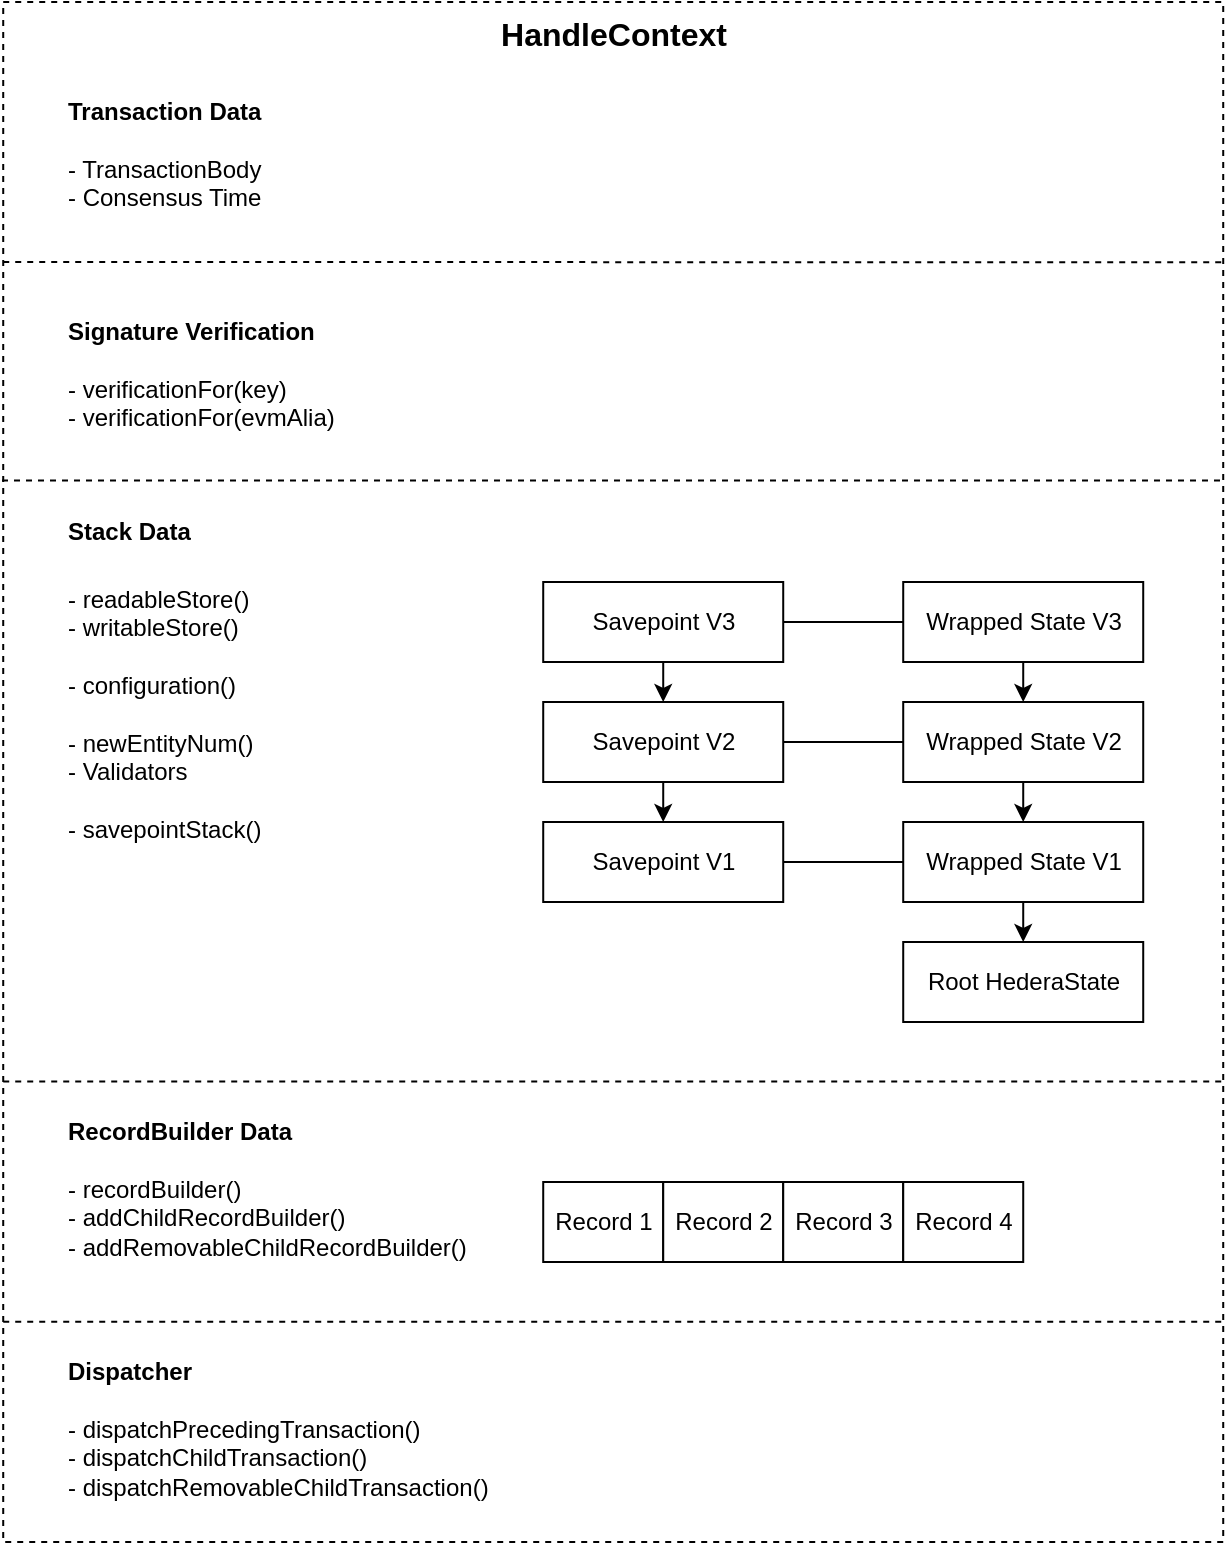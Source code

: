 <mxfile version="21.3.3" type="device" pages="3">
  <diagram name="Page-1" id="YkfpsGQL7ucW1FCeyX4i">
    <mxGraphModel dx="2074" dy="1188" grid="1" gridSize="10" guides="1" tooltips="1" connect="1" arrows="1" fold="1" page="1" pageScale="1" pageWidth="850" pageHeight="1100" math="0" shadow="0">
      <root>
        <mxCell id="0" />
        <mxCell id="1" parent="0" />
        <mxCell id="JWyRAcdewLAgm94EdzgS-14" value="HandleContext" style="rounded=0;whiteSpace=wrap;html=1;fillColor=default;verticalAlign=top;fontStyle=1;fontSize=16;dashed=1;" parent="1" vertex="1">
          <mxGeometry x="120.61" y="40" width="610" height="770" as="geometry" />
        </mxCell>
        <mxCell id="JWyRAcdewLAgm94EdzgS-13" style="edgeStyle=orthogonalEdgeStyle;rounded=0;orthogonalLoop=1;jettySize=auto;html=1;exitX=1;exitY=0.5;exitDx=0;exitDy=0;entryX=0;entryY=0.5;entryDx=0;entryDy=0;endArrow=none;endFill=0;" parent="1" source="JWyRAcdewLAgm94EdzgS-1" target="JWyRAcdewLAgm94EdzgS-6" edge="1">
          <mxGeometry relative="1" as="geometry" />
        </mxCell>
        <mxCell id="JWyRAcdewLAgm94EdzgS-1" value="Savepoint V1" style="rounded=0;whiteSpace=wrap;html=1;" parent="1" vertex="1">
          <mxGeometry x="390.61" y="450" width="120" height="40" as="geometry" />
        </mxCell>
        <mxCell id="JWyRAcdewLAgm94EdzgS-3" style="edgeStyle=orthogonalEdgeStyle;rounded=0;orthogonalLoop=1;jettySize=auto;html=1;exitX=0.5;exitY=1;exitDx=0;exitDy=0;entryX=0.5;entryY=0;entryDx=0;entryDy=0;" parent="1" source="JWyRAcdewLAgm94EdzgS-2" target="JWyRAcdewLAgm94EdzgS-1" edge="1">
          <mxGeometry relative="1" as="geometry" />
        </mxCell>
        <mxCell id="JWyRAcdewLAgm94EdzgS-12" style="edgeStyle=orthogonalEdgeStyle;rounded=0;orthogonalLoop=1;jettySize=auto;html=1;exitX=1;exitY=0.5;exitDx=0;exitDy=0;entryX=0;entryY=0.5;entryDx=0;entryDy=0;endArrow=none;endFill=0;" parent="1" source="JWyRAcdewLAgm94EdzgS-2" target="JWyRAcdewLAgm94EdzgS-8" edge="1">
          <mxGeometry relative="1" as="geometry" />
        </mxCell>
        <mxCell id="JWyRAcdewLAgm94EdzgS-2" value="Savepoint V2" style="rounded=0;whiteSpace=wrap;html=1;" parent="1" vertex="1">
          <mxGeometry x="390.61" y="390" width="120" height="40" as="geometry" />
        </mxCell>
        <mxCell id="JWyRAcdewLAgm94EdzgS-5" style="edgeStyle=orthogonalEdgeStyle;rounded=0;orthogonalLoop=1;jettySize=auto;html=1;exitX=0.5;exitY=1;exitDx=0;exitDy=0;entryX=0.5;entryY=0;entryDx=0;entryDy=0;" parent="1" source="JWyRAcdewLAgm94EdzgS-4" target="JWyRAcdewLAgm94EdzgS-2" edge="1">
          <mxGeometry relative="1" as="geometry" />
        </mxCell>
        <mxCell id="JWyRAcdewLAgm94EdzgS-11" style="edgeStyle=orthogonalEdgeStyle;rounded=0;orthogonalLoop=1;jettySize=auto;html=1;exitX=1;exitY=0.5;exitDx=0;exitDy=0;entryX=0;entryY=0.5;entryDx=0;entryDy=0;endArrow=none;endFill=0;" parent="1" source="JWyRAcdewLAgm94EdzgS-4" target="JWyRAcdewLAgm94EdzgS-10" edge="1">
          <mxGeometry relative="1" as="geometry" />
        </mxCell>
        <mxCell id="JWyRAcdewLAgm94EdzgS-4" value="Savepoint V3" style="rounded=0;whiteSpace=wrap;html=1;" parent="1" vertex="1">
          <mxGeometry x="390.61" y="330" width="120" height="40" as="geometry" />
        </mxCell>
        <mxCell id="JWyRAcdewLAgm94EdzgS-29" style="edgeStyle=orthogonalEdgeStyle;rounded=0;orthogonalLoop=1;jettySize=auto;html=1;exitX=0.5;exitY=1;exitDx=0;exitDy=0;entryX=0.5;entryY=0;entryDx=0;entryDy=0;" parent="1" source="JWyRAcdewLAgm94EdzgS-6" target="JWyRAcdewLAgm94EdzgS-15" edge="1">
          <mxGeometry relative="1" as="geometry" />
        </mxCell>
        <mxCell id="JWyRAcdewLAgm94EdzgS-6" value="Wrapped State V1" style="rounded=0;whiteSpace=wrap;html=1;" parent="1" vertex="1">
          <mxGeometry x="570.61" y="450" width="120" height="40" as="geometry" />
        </mxCell>
        <mxCell id="JWyRAcdewLAgm94EdzgS-7" style="edgeStyle=orthogonalEdgeStyle;rounded=0;orthogonalLoop=1;jettySize=auto;html=1;exitX=0.5;exitY=1;exitDx=0;exitDy=0;entryX=0.5;entryY=0;entryDx=0;entryDy=0;" parent="1" source="JWyRAcdewLAgm94EdzgS-8" target="JWyRAcdewLAgm94EdzgS-6" edge="1">
          <mxGeometry relative="1" as="geometry" />
        </mxCell>
        <mxCell id="JWyRAcdewLAgm94EdzgS-8" value="Wrapped State V2" style="rounded=0;whiteSpace=wrap;html=1;" parent="1" vertex="1">
          <mxGeometry x="570.61" y="390" width="120" height="40" as="geometry" />
        </mxCell>
        <mxCell id="JWyRAcdewLAgm94EdzgS-9" style="edgeStyle=orthogonalEdgeStyle;rounded=0;orthogonalLoop=1;jettySize=auto;html=1;exitX=0.5;exitY=1;exitDx=0;exitDy=0;entryX=0.5;entryY=0;entryDx=0;entryDy=0;" parent="1" source="JWyRAcdewLAgm94EdzgS-10" target="JWyRAcdewLAgm94EdzgS-8" edge="1">
          <mxGeometry relative="1" as="geometry" />
        </mxCell>
        <mxCell id="JWyRAcdewLAgm94EdzgS-10" value="Wrapped State V3" style="rounded=0;whiteSpace=wrap;html=1;" parent="1" vertex="1">
          <mxGeometry x="570.61" y="330" width="120" height="40" as="geometry" />
        </mxCell>
        <mxCell id="JWyRAcdewLAgm94EdzgS-15" value="Root HederaState" style="rounded=0;whiteSpace=wrap;html=1;" parent="1" vertex="1">
          <mxGeometry x="570.61" y="510" width="120" height="40" as="geometry" />
        </mxCell>
        <mxCell id="JWyRAcdewLAgm94EdzgS-16" value="Transaction Data" style="text;html=1;strokeColor=none;fillColor=none;align=left;verticalAlign=middle;whiteSpace=wrap;rounded=0;fontStyle=1" parent="1" vertex="1">
          <mxGeometry x="150.61" y="80" width="120" height="30" as="geometry" />
        </mxCell>
        <mxCell id="JWyRAcdewLAgm94EdzgS-17" value="Stack Data" style="text;html=1;strokeColor=none;fillColor=none;align=left;verticalAlign=middle;whiteSpace=wrap;rounded=0;fontStyle=1" parent="1" vertex="1">
          <mxGeometry x="150.61" y="290" width="120" height="30" as="geometry" />
        </mxCell>
        <mxCell id="JWyRAcdewLAgm94EdzgS-18" value="RecordBuilder Data" style="text;html=1;strokeColor=none;fillColor=none;align=left;verticalAlign=middle;whiteSpace=wrap;rounded=0;fontStyle=1" parent="1" vertex="1">
          <mxGeometry x="150.61" y="590" width="120" height="30" as="geometry" />
        </mxCell>
        <mxCell id="JWyRAcdewLAgm94EdzgS-19" value="- TransactionBody&lt;br&gt;&lt;div style=&quot;&quot;&gt;&lt;span style=&quot;background-color: initial;&quot;&gt;- Consensus Time&lt;/span&gt;&lt;/div&gt;" style="text;html=1;strokeColor=none;fillColor=none;align=left;verticalAlign=top;whiteSpace=wrap;rounded=0;fontStyle=0" parent="1" vertex="1">
          <mxGeometry x="150.61" y="110" width="120" height="100" as="geometry" />
        </mxCell>
        <mxCell id="JWyRAcdewLAgm94EdzgS-20" value="- readableStore()&lt;br&gt;- writableStore()&lt;br&gt;&lt;br&gt;- configuration()&lt;br&gt;&lt;br&gt;- newEntityNum()&lt;br&gt;- Validators&lt;br&gt;&lt;br&gt;- savepointStack()" style="text;html=1;strokeColor=none;fillColor=none;align=left;verticalAlign=top;whiteSpace=wrap;rounded=0;fontStyle=0" parent="1" vertex="1">
          <mxGeometry x="150.61" y="325" width="120" height="155" as="geometry" />
        </mxCell>
        <mxCell id="JWyRAcdewLAgm94EdzgS-21" value="Signature Verification" style="text;html=1;strokeColor=none;fillColor=none;align=left;verticalAlign=middle;whiteSpace=wrap;rounded=0;fontStyle=1" parent="1" vertex="1">
          <mxGeometry x="150.61" y="190" width="140" height="30" as="geometry" />
        </mxCell>
        <mxCell id="JWyRAcdewLAgm94EdzgS-22" value="- verificationFor(key)&lt;br&gt;- verificationFor(evmAlia)" style="text;html=1;strokeColor=none;fillColor=none;align=left;verticalAlign=top;whiteSpace=wrap;rounded=0;fontStyle=0" parent="1" vertex="1">
          <mxGeometry x="150.61" y="220" width="150" height="100" as="geometry" />
        </mxCell>
        <mxCell id="JWyRAcdewLAgm94EdzgS-23" value="- recordBuilder()&lt;br&gt;- addChildRecordBuilder()&lt;br&gt;- addRemovableChildRecordBuilder()" style="text;html=1;strokeColor=none;fillColor=none;align=left;verticalAlign=top;whiteSpace=wrap;rounded=0;fontStyle=0" parent="1" vertex="1">
          <mxGeometry x="150.61" y="620" width="220" height="60" as="geometry" />
        </mxCell>
        <mxCell id="JWyRAcdewLAgm94EdzgS-24" value="Record 1" style="rounded=0;whiteSpace=wrap;html=1;" parent="1" vertex="1">
          <mxGeometry x="390.61" y="630" width="60" height="40" as="geometry" />
        </mxCell>
        <mxCell id="JWyRAcdewLAgm94EdzgS-25" value="Record 2" style="rounded=0;whiteSpace=wrap;html=1;" parent="1" vertex="1">
          <mxGeometry x="450.61" y="630" width="60" height="40" as="geometry" />
        </mxCell>
        <mxCell id="JWyRAcdewLAgm94EdzgS-26" value="Record 3" style="rounded=0;whiteSpace=wrap;html=1;" parent="1" vertex="1">
          <mxGeometry x="510.61" y="630" width="60" height="40" as="geometry" />
        </mxCell>
        <mxCell id="JWyRAcdewLAgm94EdzgS-27" value="Record 4" style="rounded=0;whiteSpace=wrap;html=1;" parent="1" vertex="1">
          <mxGeometry x="570.61" y="630" width="60" height="40" as="geometry" />
        </mxCell>
        <mxCell id="JWyRAcdewLAgm94EdzgS-30" value="" style="endArrow=none;dashed=1;html=1;rounded=0;exitX=-0.001;exitY=0.299;exitDx=0;exitDy=0;exitPerimeter=0;entryX=0.999;entryY=0.299;entryDx=0;entryDy=0;entryPerimeter=0;" parent="1" edge="1">
          <mxGeometry width="50" height="50" relative="1" as="geometry">
            <mxPoint x="120.0" y="279.23" as="sourcePoint" />
            <mxPoint x="730.0" y="279.23" as="targetPoint" />
          </mxGeometry>
        </mxCell>
        <mxCell id="JWyRAcdewLAgm94EdzgS-31" value="" style="endArrow=none;dashed=1;html=1;rounded=0;entryX=1;entryY=0.169;entryDx=0;entryDy=0;entryPerimeter=0;" parent="1" target="JWyRAcdewLAgm94EdzgS-14" edge="1">
          <mxGeometry width="50" height="50" relative="1" as="geometry">
            <mxPoint x="120.61" y="170" as="sourcePoint" />
            <mxPoint x="710.61" y="170" as="targetPoint" />
          </mxGeometry>
        </mxCell>
        <mxCell id="JWyRAcdewLAgm94EdzgS-32" value="" style="endArrow=none;dashed=1;html=1;rounded=0;exitX=0;exitY=0.688;exitDx=0;exitDy=0;exitPerimeter=0;entryX=0.999;entryY=0.688;entryDx=0;entryDy=0;entryPerimeter=0;" parent="1" edge="1">
          <mxGeometry width="50" height="50" relative="1" as="geometry">
            <mxPoint x="120.61" y="579.76" as="sourcePoint" />
            <mxPoint x="730.0" y="579.76" as="targetPoint" />
          </mxGeometry>
        </mxCell>
        <mxCell id="JWyRAcdewLAgm94EdzgS-33" value="Dispatcher" style="text;html=1;strokeColor=none;fillColor=none;align=left;verticalAlign=middle;whiteSpace=wrap;rounded=0;fontStyle=1" parent="1" vertex="1">
          <mxGeometry x="150.61" y="710" width="120" height="30" as="geometry" />
        </mxCell>
        <mxCell id="JWyRAcdewLAgm94EdzgS-34" value="- dispatchPrecedingTransaction()&lt;br&gt;- dispatchChildTransaction()&lt;br&gt;- dispatchRemovableChildTransaction()" style="text;html=1;strokeColor=none;fillColor=none;align=left;verticalAlign=top;whiteSpace=wrap;rounded=0;fontStyle=0" parent="1" vertex="1">
          <mxGeometry x="150.61" y="740" width="220" height="60" as="geometry" />
        </mxCell>
        <mxCell id="JWyRAcdewLAgm94EdzgS-35" value="" style="endArrow=none;dashed=1;html=1;rounded=0;exitX=0;exitY=0.844;exitDx=0;exitDy=0;exitPerimeter=0;entryX=1;entryY=0.844;entryDx=0;entryDy=0;entryPerimeter=0;" parent="1" edge="1">
          <mxGeometry width="50" height="50" relative="1" as="geometry">
            <mxPoint x="120.61" y="699.88" as="sourcePoint" />
            <mxPoint x="730.61" y="699.88" as="targetPoint" />
          </mxGeometry>
        </mxCell>
      </root>
    </mxGraphModel>
  </diagram>
  <diagram id="8qKQOWr9yPAwz0shBDBd" name="Page-2">
    <mxGraphModel dx="2074" dy="1188" grid="1" gridSize="10" guides="1" tooltips="1" connect="1" arrows="1" fold="1" page="1" pageScale="1" pageWidth="850" pageHeight="1100" math="0" shadow="0">
      <root>
        <mxCell id="0" />
        <mxCell id="1" parent="0" />
        <mxCell id="eSVsOAut4mg-zB8vub5D-1" value="HandleContext" style="rounded=0;whiteSpace=wrap;html=1;fillColor=default;verticalAlign=top;fontStyle=1;fontSize=16;dashed=1;" parent="1" vertex="1">
          <mxGeometry x="40.61" y="40" width="610" height="810" as="geometry" />
        </mxCell>
        <mxCell id="eSVsOAut4mg-zB8vub5D-2" style="edgeStyle=orthogonalEdgeStyle;rounded=0;orthogonalLoop=1;jettySize=auto;html=1;exitX=1;exitY=0.5;exitDx=0;exitDy=0;entryX=0;entryY=0.5;entryDx=0;entryDy=0;endArrow=none;endFill=0;" parent="1" source="eSVsOAut4mg-zB8vub5D-3" target="eSVsOAut4mg-zB8vub5D-11" edge="1">
          <mxGeometry relative="1" as="geometry" />
        </mxCell>
        <mxCell id="eSVsOAut4mg-zB8vub5D-3" value="Savepoint V1" style="rounded=0;whiteSpace=wrap;html=1;" parent="1" vertex="1">
          <mxGeometry x="310.61" y="490" width="120" height="40" as="geometry" />
        </mxCell>
        <mxCell id="eSVsOAut4mg-zB8vub5D-4" style="edgeStyle=orthogonalEdgeStyle;rounded=0;orthogonalLoop=1;jettySize=auto;html=1;exitX=0.5;exitY=1;exitDx=0;exitDy=0;entryX=0.5;entryY=0;entryDx=0;entryDy=0;" parent="1" source="eSVsOAut4mg-zB8vub5D-6" target="eSVsOAut4mg-zB8vub5D-3" edge="1">
          <mxGeometry relative="1" as="geometry" />
        </mxCell>
        <mxCell id="eSVsOAut4mg-zB8vub5D-5" style="edgeStyle=orthogonalEdgeStyle;rounded=0;orthogonalLoop=1;jettySize=auto;html=1;exitX=1;exitY=0.5;exitDx=0;exitDy=0;entryX=0;entryY=0.5;entryDx=0;entryDy=0;endArrow=none;endFill=0;" parent="1" source="eSVsOAut4mg-zB8vub5D-6" target="eSVsOAut4mg-zB8vub5D-13" edge="1">
          <mxGeometry relative="1" as="geometry" />
        </mxCell>
        <mxCell id="eSVsOAut4mg-zB8vub5D-6" value="Savepoint V2" style="rounded=0;whiteSpace=wrap;html=1;" parent="1" vertex="1">
          <mxGeometry x="310.61" y="430" width="120" height="40" as="geometry" />
        </mxCell>
        <mxCell id="eSVsOAut4mg-zB8vub5D-7" style="edgeStyle=orthogonalEdgeStyle;rounded=0;orthogonalLoop=1;jettySize=auto;html=1;exitX=0.5;exitY=1;exitDx=0;exitDy=0;entryX=0.5;entryY=0;entryDx=0;entryDy=0;" parent="1" source="eSVsOAut4mg-zB8vub5D-9" target="eSVsOAut4mg-zB8vub5D-6" edge="1">
          <mxGeometry relative="1" as="geometry" />
        </mxCell>
        <mxCell id="eSVsOAut4mg-zB8vub5D-8" style="edgeStyle=orthogonalEdgeStyle;rounded=0;orthogonalLoop=1;jettySize=auto;html=1;exitX=1;exitY=0.5;exitDx=0;exitDy=0;entryX=0;entryY=0.5;entryDx=0;entryDy=0;endArrow=none;endFill=0;" parent="1" source="eSVsOAut4mg-zB8vub5D-9" target="eSVsOAut4mg-zB8vub5D-15" edge="1">
          <mxGeometry relative="1" as="geometry" />
        </mxCell>
        <mxCell id="eSVsOAut4mg-zB8vub5D-9" value="Savepoint V3" style="rounded=0;whiteSpace=wrap;html=1;" parent="1" vertex="1">
          <mxGeometry x="310.61" y="370" width="120" height="40" as="geometry" />
        </mxCell>
        <mxCell id="eSVsOAut4mg-zB8vub5D-10" style="edgeStyle=orthogonalEdgeStyle;rounded=0;orthogonalLoop=1;jettySize=auto;html=1;exitX=0.5;exitY=1;exitDx=0;exitDy=0;entryX=0.5;entryY=0;entryDx=0;entryDy=0;" parent="1" source="eSVsOAut4mg-zB8vub5D-11" target="eSVsOAut4mg-zB8vub5D-16" edge="1">
          <mxGeometry relative="1" as="geometry" />
        </mxCell>
        <mxCell id="eSVsOAut4mg-zB8vub5D-11" value="Wrapped&amp;nbsp;State V1" style="rounded=0;whiteSpace=wrap;html=1;" parent="1" vertex="1">
          <mxGeometry x="490.61" y="490" width="120" height="40" as="geometry" />
        </mxCell>
        <mxCell id="eSVsOAut4mg-zB8vub5D-12" style="edgeStyle=orthogonalEdgeStyle;rounded=0;orthogonalLoop=1;jettySize=auto;html=1;exitX=0.5;exitY=1;exitDx=0;exitDy=0;entryX=0.5;entryY=0;entryDx=0;entryDy=0;" parent="1" source="eSVsOAut4mg-zB8vub5D-13" target="eSVsOAut4mg-zB8vub5D-11" edge="1">
          <mxGeometry relative="1" as="geometry" />
        </mxCell>
        <mxCell id="eSVsOAut4mg-zB8vub5D-13" value="Wrapped&amp;nbsp;State V2" style="rounded=0;whiteSpace=wrap;html=1;" parent="1" vertex="1">
          <mxGeometry x="490.61" y="430" width="120" height="40" as="geometry" />
        </mxCell>
        <mxCell id="eSVsOAut4mg-zB8vub5D-14" style="edgeStyle=orthogonalEdgeStyle;rounded=0;orthogonalLoop=1;jettySize=auto;html=1;exitX=0.5;exitY=1;exitDx=0;exitDy=0;entryX=0.5;entryY=0;entryDx=0;entryDy=0;" parent="1" source="eSVsOAut4mg-zB8vub5D-15" target="eSVsOAut4mg-zB8vub5D-13" edge="1">
          <mxGeometry relative="1" as="geometry" />
        </mxCell>
        <mxCell id="eSVsOAut4mg-zB8vub5D-15" value="Wrapped State V3" style="rounded=0;whiteSpace=wrap;html=1;" parent="1" vertex="1">
          <mxGeometry x="490.61" y="370" width="120" height="40" as="geometry" />
        </mxCell>
        <mxCell id="eSVsOAut4mg-zB8vub5D-16" value="Root HederaState" style="rounded=0;whiteSpace=wrap;html=1;" parent="1" vertex="1">
          <mxGeometry x="490.61" y="550" width="120" height="40" as="geometry" />
        </mxCell>
        <mxCell id="eSVsOAut4mg-zB8vub5D-17" value="Transaction Data" style="text;html=1;strokeColor=none;fillColor=none;align=left;verticalAlign=middle;whiteSpace=wrap;rounded=0;fontStyle=1" parent="1" vertex="1">
          <mxGeometry x="70.61" y="90" width="120" height="30" as="geometry" />
        </mxCell>
        <mxCell id="eSVsOAut4mg-zB8vub5D-18" value="Stack Data" style="text;html=1;strokeColor=none;fillColor=none;align=left;verticalAlign=middle;whiteSpace=wrap;rounded=0;fontStyle=1" parent="1" vertex="1">
          <mxGeometry x="70.61" y="330" width="120" height="30" as="geometry" />
        </mxCell>
        <mxCell id="eSVsOAut4mg-zB8vub5D-19" value="RecordBuilder Data" style="text;html=1;strokeColor=none;fillColor=none;align=left;verticalAlign=middle;whiteSpace=wrap;rounded=0;fontStyle=1" parent="1" vertex="1">
          <mxGeometry x="70.61" y="630" width="120" height="30" as="geometry" />
        </mxCell>
        <mxCell id="eSVsOAut4mg-zB8vub5D-20" value="- TransactionBody&lt;br&gt;- Transaction Category&lt;br&gt;&amp;nbsp; &amp;nbsp;(user, preceding, child)&lt;br&gt;&lt;div style=&quot;&quot;&gt;&lt;span style=&quot;background-color: initial;&quot;&gt;- Consensus Time&lt;/span&gt;&lt;/div&gt;" style="text;html=1;strokeColor=none;fillColor=none;align=left;verticalAlign=top;whiteSpace=wrap;rounded=0;fontStyle=0" parent="1" vertex="1">
          <mxGeometry x="70.61" y="120" width="278.78" height="60" as="geometry" />
        </mxCell>
        <mxCell id="eSVsOAut4mg-zB8vub5D-21" value="- readableStore()&lt;br&gt;- writableStore()&lt;br&gt;&lt;br&gt;- configuration()&lt;br&gt;&lt;br&gt;- newEntityNum()&lt;br&gt;- Validators&lt;br&gt;&lt;br&gt;- savepointStack()" style="text;html=1;strokeColor=none;fillColor=none;align=left;verticalAlign=top;whiteSpace=wrap;rounded=0;fontStyle=0" parent="1" vertex="1">
          <mxGeometry x="70.61" y="365" width="120" height="155" as="geometry" />
        </mxCell>
        <mxCell id="eSVsOAut4mg-zB8vub5D-22" value="Signature Verification" style="text;html=1;strokeColor=none;fillColor=none;align=left;verticalAlign=middle;whiteSpace=wrap;rounded=0;fontStyle=1" parent="1" vertex="1">
          <mxGeometry x="70.61" y="230" width="140" height="30" as="geometry" />
        </mxCell>
        <mxCell id="eSVsOAut4mg-zB8vub5D-23" value="- verificationFor(key)&lt;br&gt;- verificationFor(evmAlia)" style="text;html=1;strokeColor=none;fillColor=none;align=left;verticalAlign=top;whiteSpace=wrap;rounded=0;fontStyle=0" parent="1" vertex="1">
          <mxGeometry x="70.61" y="260" width="150" height="100" as="geometry" />
        </mxCell>
        <mxCell id="eSVsOAut4mg-zB8vub5D-24" value="- recordBuilder()&lt;br&gt;- addChildRecordBuilder()&lt;br&gt;- addRemovableChildRecordBuilder()" style="text;html=1;strokeColor=none;fillColor=none;align=left;verticalAlign=top;whiteSpace=wrap;rounded=0;fontStyle=0" parent="1" vertex="1">
          <mxGeometry x="70.61" y="660" width="220" height="60" as="geometry" />
        </mxCell>
        <mxCell id="eSVsOAut4mg-zB8vub5D-25" value="Record 1" style="rounded=0;whiteSpace=wrap;html=1;" parent="1" vertex="1">
          <mxGeometry x="310.61" y="670" width="60" height="40" as="geometry" />
        </mxCell>
        <mxCell id="eSVsOAut4mg-zB8vub5D-26" value="Record 2" style="rounded=0;whiteSpace=wrap;html=1;" parent="1" vertex="1">
          <mxGeometry x="370.61" y="670" width="60" height="40" as="geometry" />
        </mxCell>
        <mxCell id="eSVsOAut4mg-zB8vub5D-27" value="Record 3" style="rounded=0;whiteSpace=wrap;html=1;" parent="1" vertex="1">
          <mxGeometry x="430.61" y="670" width="60" height="40" as="geometry" />
        </mxCell>
        <mxCell id="eSVsOAut4mg-zB8vub5D-28" value="Record 4" style="rounded=0;whiteSpace=wrap;html=1;" parent="1" vertex="1">
          <mxGeometry x="490.61" y="670" width="60" height="40" as="geometry" />
        </mxCell>
        <mxCell id="eSVsOAut4mg-zB8vub5D-29" value="Record 5" style="rounded=0;whiteSpace=wrap;html=1;" parent="1" vertex="1">
          <mxGeometry x="550.61" y="670" width="60" height="40" as="geometry" />
        </mxCell>
        <mxCell id="eSVsOAut4mg-zB8vub5D-30" value="" style="endArrow=none;dashed=1;html=1;rounded=0;exitX=-0.001;exitY=0.299;exitDx=0;exitDy=0;exitPerimeter=0;entryX=0.999;entryY=0.299;entryDx=0;entryDy=0;entryPerimeter=0;" parent="1" edge="1">
          <mxGeometry width="50" height="50" relative="1" as="geometry">
            <mxPoint x="40.0" y="319.23" as="sourcePoint" />
            <mxPoint x="650.0" y="319.23" as="targetPoint" />
          </mxGeometry>
        </mxCell>
        <mxCell id="eSVsOAut4mg-zB8vub5D-31" value="" style="endArrow=none;dashed=1;html=1;rounded=0;entryX=1.003;entryY=0.209;entryDx=0;entryDy=0;entryPerimeter=0;" parent="1" target="eSVsOAut4mg-zB8vub5D-1" edge="1">
          <mxGeometry width="50" height="50" relative="1" as="geometry">
            <mxPoint x="40.61" y="210" as="sourcePoint" />
            <mxPoint x="630.61" y="210" as="targetPoint" />
          </mxGeometry>
        </mxCell>
        <mxCell id="eSVsOAut4mg-zB8vub5D-32" value="" style="endArrow=none;dashed=1;html=1;rounded=0;exitX=0;exitY=0.688;exitDx=0;exitDy=0;exitPerimeter=0;entryX=0.999;entryY=0.688;entryDx=0;entryDy=0;entryPerimeter=0;" parent="1" edge="1">
          <mxGeometry width="50" height="50" relative="1" as="geometry">
            <mxPoint x="40.61" y="619.76" as="sourcePoint" />
            <mxPoint x="650.0" y="619.76" as="targetPoint" />
          </mxGeometry>
        </mxCell>
        <mxCell id="eSVsOAut4mg-zB8vub5D-33" value="Dispatcher" style="text;html=1;strokeColor=none;fillColor=none;align=left;verticalAlign=middle;whiteSpace=wrap;rounded=0;fontStyle=1" parent="1" vertex="1">
          <mxGeometry x="70.61" y="750" width="120" height="30" as="geometry" />
        </mxCell>
        <mxCell id="eSVsOAut4mg-zB8vub5D-34" value="- dispatchPrecedingTransaction()&lt;br&gt;- dispatchChildTransaction()&lt;br&gt;- dispatchRemovableChildTransaction()" style="text;html=1;strokeColor=none;fillColor=none;align=left;verticalAlign=top;whiteSpace=wrap;rounded=0;fontStyle=0" parent="1" vertex="1">
          <mxGeometry x="70.61" y="780" width="220" height="60" as="geometry" />
        </mxCell>
        <mxCell id="eSVsOAut4mg-zB8vub5D-35" value="" style="endArrow=none;dashed=1;html=1;rounded=0;exitX=0;exitY=0.844;exitDx=0;exitDy=0;exitPerimeter=0;entryX=1;entryY=0.844;entryDx=0;entryDy=0;entryPerimeter=0;" parent="1" edge="1">
          <mxGeometry width="50" height="50" relative="1" as="geometry">
            <mxPoint x="40.61" y="739.88" as="sourcePoint" />
            <mxPoint x="650.61" y="739.88" as="targetPoint" />
          </mxGeometry>
        </mxCell>
        <mxCell id="eSVsOAut4mg-zB8vub5D-36" value="ChildHandleContext" style="rounded=0;whiteSpace=wrap;html=1;fillColor=default;verticalAlign=top;fontStyle=1;fontSize=16;dashed=1;" parent="1" vertex="1">
          <mxGeometry x="720" y="40" width="610" height="810" as="geometry" />
        </mxCell>
        <mxCell id="eSVsOAut4mg-zB8vub5D-37" style="edgeStyle=orthogonalEdgeStyle;rounded=0;orthogonalLoop=1;jettySize=auto;html=1;exitX=0;exitY=0.5;exitDx=0;exitDy=0;endArrow=none;endFill=0;" parent="1" source="eSVsOAut4mg-zB8vub5D-38" target="eSVsOAut4mg-zB8vub5D-40" edge="1">
          <mxGeometry relative="1" as="geometry" />
        </mxCell>
        <mxCell id="eSVsOAut4mg-zB8vub5D-38" value="Savepoint V3.1" style="rounded=0;whiteSpace=wrap;html=1;" parent="1" vertex="1">
          <mxGeometry x="939.39" y="370" width="120" height="40" as="geometry" />
        </mxCell>
        <mxCell id="eSVsOAut4mg-zB8vub5D-39" style="edgeStyle=orthogonalEdgeStyle;rounded=0;orthogonalLoop=1;jettySize=auto;html=1;exitX=0;exitY=0.5;exitDx=0;exitDy=0;entryX=1;entryY=0.5;entryDx=0;entryDy=0;" parent="1" source="eSVsOAut4mg-zB8vub5D-40" target="eSVsOAut4mg-zB8vub5D-15" edge="1">
          <mxGeometry relative="1" as="geometry" />
        </mxCell>
        <mxCell id="eSVsOAut4mg-zB8vub5D-40" value="Wrapped&amp;nbsp;State V3.1" style="rounded=0;whiteSpace=wrap;html=1;" parent="1" vertex="1">
          <mxGeometry x="760.0" y="370" width="120" height="40" as="geometry" />
        </mxCell>
        <mxCell id="eSVsOAut4mg-zB8vub5D-41" value="Transaction Data" style="text;html=1;strokeColor=none;fillColor=none;align=left;verticalAlign=middle;whiteSpace=wrap;rounded=0;fontStyle=1" parent="1" vertex="1">
          <mxGeometry x="1079.39" y="90" width="120" height="30" as="geometry" />
        </mxCell>
        <mxCell id="eSVsOAut4mg-zB8vub5D-42" value="Stack Data" style="text;html=1;strokeColor=none;fillColor=none;align=left;verticalAlign=middle;whiteSpace=wrap;rounded=0;fontStyle=1" parent="1" vertex="1">
          <mxGeometry x="1079.39" y="330" width="120" height="30" as="geometry" />
        </mxCell>
        <mxCell id="eSVsOAut4mg-zB8vub5D-43" style="edgeStyle=orthogonalEdgeStyle;rounded=0;orthogonalLoop=1;jettySize=auto;html=1;exitX=0;exitY=0.5;exitDx=0;exitDy=0;entryX=1;entryY=0.5;entryDx=0;entryDy=0;curved=1;strokeWidth=3;strokeColor=#FF0000;" parent="1" source="eSVsOAut4mg-zB8vub5D-44" target="eSVsOAut4mg-zB8vub5D-29" edge="1">
          <mxGeometry relative="1" as="geometry" />
        </mxCell>
        <mxCell id="eSVsOAut4mg-zB8vub5D-44" value="RecordBuilder Data" style="text;html=1;strokeColor=none;fillColor=none;align=left;verticalAlign=middle;whiteSpace=wrap;rounded=0;fontStyle=1" parent="1" vertex="1">
          <mxGeometry x="1079.39" y="630" width="120" height="30" as="geometry" />
        </mxCell>
        <mxCell id="eSVsOAut4mg-zB8vub5D-45" value="- TransactionBody&lt;br&gt;- Transaction Category&lt;br&gt;&amp;nbsp; &amp;nbsp;(preceding, child)&lt;br&gt;&lt;div style=&quot;&quot;&gt;&lt;span style=&quot;background-color: initial;&quot;&gt;- Consensus Time&lt;/span&gt;&lt;/div&gt;" style="text;html=1;strokeColor=none;fillColor=none;align=left;verticalAlign=top;whiteSpace=wrap;rounded=0;fontStyle=0" parent="1" vertex="1">
          <mxGeometry x="1079.39" y="120" width="140" height="100" as="geometry" />
        </mxCell>
        <mxCell id="eSVsOAut4mg-zB8vub5D-46" value="- readableStore()&lt;br&gt;- writableStore()&lt;br&gt;&lt;br&gt;- configuration()&lt;br&gt;&lt;br&gt;- newEntityNum()&lt;br&gt;- Validators&lt;br&gt;&lt;br&gt;- savepointStack()" style="text;html=1;strokeColor=none;fillColor=none;align=left;verticalAlign=top;whiteSpace=wrap;rounded=0;fontStyle=0" parent="1" vertex="1">
          <mxGeometry x="1079.39" y="365" width="120" height="155" as="geometry" />
        </mxCell>
        <mxCell id="eSVsOAut4mg-zB8vub5D-47" style="rounded=0;orthogonalLoop=1;jettySize=auto;html=1;exitX=0;exitY=0.5;exitDx=0;exitDy=0;entryX=1;entryY=0.25;entryDx=0;entryDy=0;edgeStyle=orthogonalEdgeStyle;curved=1;strokeColor=#FF0000;strokeWidth=3;" parent="1" source="eSVsOAut4mg-zB8vub5D-48" target="eSVsOAut4mg-zB8vub5D-23" edge="1">
          <mxGeometry relative="1" as="geometry" />
        </mxCell>
        <mxCell id="eSVsOAut4mg-zB8vub5D-48" value="Signature Verification" style="text;html=1;strokeColor=none;fillColor=none;align=left;verticalAlign=middle;whiteSpace=wrap;rounded=0;fontStyle=1" parent="1" vertex="1">
          <mxGeometry x="1079.39" y="230" width="140" height="30" as="geometry" />
        </mxCell>
        <mxCell id="eSVsOAut4mg-zB8vub5D-49" value="" style="endArrow=none;dashed=1;html=1;rounded=0;exitX=-0.001;exitY=0.299;exitDx=0;exitDy=0;exitPerimeter=0;entryX=0.999;entryY=0.299;entryDx=0;entryDy=0;entryPerimeter=0;" parent="1" edge="1">
          <mxGeometry width="50" height="50" relative="1" as="geometry">
            <mxPoint x="719.39" y="319.23" as="sourcePoint" />
            <mxPoint x="1329.39" y="319.23" as="targetPoint" />
          </mxGeometry>
        </mxCell>
        <mxCell id="eSVsOAut4mg-zB8vub5D-50" value="" style="endArrow=none;dashed=1;html=1;rounded=0;entryX=1.001;entryY=0.21;entryDx=0;entryDy=0;entryPerimeter=0;" parent="1" target="eSVsOAut4mg-zB8vub5D-36" edge="1">
          <mxGeometry width="50" height="50" relative="1" as="geometry">
            <mxPoint x="720" y="210" as="sourcePoint" />
            <mxPoint x="1310.0" y="210" as="targetPoint" />
          </mxGeometry>
        </mxCell>
        <mxCell id="eSVsOAut4mg-zB8vub5D-51" value="" style="endArrow=none;dashed=1;html=1;rounded=0;exitX=0;exitY=0.688;exitDx=0;exitDy=0;exitPerimeter=0;entryX=0.999;entryY=0.688;entryDx=0;entryDy=0;entryPerimeter=0;" parent="1" edge="1">
          <mxGeometry width="50" height="50" relative="1" as="geometry">
            <mxPoint x="720" y="619.76" as="sourcePoint" />
            <mxPoint x="1329.39" y="619.76" as="targetPoint" />
          </mxGeometry>
        </mxCell>
        <mxCell id="eSVsOAut4mg-zB8vub5D-52" value="Dispatcher" style="text;html=1;strokeColor=none;fillColor=none;align=left;verticalAlign=middle;whiteSpace=wrap;rounded=0;fontStyle=1" parent="1" vertex="1">
          <mxGeometry x="1079.39" y="750" width="120" height="30" as="geometry" />
        </mxCell>
        <mxCell id="eSVsOAut4mg-zB8vub5D-53" value="- dispatchPrecedingTransaction()&lt;br&gt;- dispatchChildTransaction()&lt;br&gt;- dispatchRemovableChildTransaction()" style="text;html=1;strokeColor=none;fillColor=none;align=left;verticalAlign=top;whiteSpace=wrap;rounded=0;fontStyle=0" parent="1" vertex="1">
          <mxGeometry x="1079.39" y="780" width="220" height="60" as="geometry" />
        </mxCell>
        <mxCell id="eSVsOAut4mg-zB8vub5D-54" value="" style="endArrow=none;dashed=1;html=1;rounded=0;exitX=0;exitY=0.844;exitDx=0;exitDy=0;exitPerimeter=0;entryX=1;entryY=0.844;entryDx=0;entryDy=0;entryPerimeter=0;" parent="1" edge="1">
          <mxGeometry width="50" height="50" relative="1" as="geometry">
            <mxPoint x="720" y="739.88" as="sourcePoint" />
            <mxPoint x="1330.0" y="739.88" as="targetPoint" />
          </mxGeometry>
        </mxCell>
      </root>
    </mxGraphModel>
  </diagram>
  <diagram id="epehk15aaWYCC8Yj4ZPC" name="Page-3">
    <mxGraphModel dx="2074" dy="1188" grid="1" gridSize="10" guides="1" tooltips="1" connect="1" arrows="1" fold="1" page="1" pageScale="1" pageWidth="850" pageHeight="1100" math="0" shadow="0">
      <root>
        <mxCell id="0" />
        <mxCell id="1" parent="0" />
        <mxCell id="rv-nA__rrJGCTgUZBuo9-1" value="&lt;div style=&quot;color: rgb(204, 204, 204); background-color: rgb(31, 31, 31); font-family: Menlo, Monaco, &amp;quot;Courier New&amp;quot;, monospace; line-height: 18px;&quot;&gt;&lt;div style=&quot;&quot;&gt;&lt;/div&gt;&lt;/div&gt;&lt;span style=&quot;color: rgb(106, 153, 85); background-color: rgb(31, 31, 31); font-family: Menlo, Monaco, &amp;quot;Courier New&amp;quot;, monospace;&quot;&gt;// --- (SECTION I) State access methods that reflect all changes up to and including the current&lt;/span&gt;&lt;br&gt;&lt;span style=&quot;color: rgb(106, 153, 85); background-color: rgb(31, 31, 31); font-family: Menlo, Monaco, &amp;quot;Courier New&amp;quot;, monospace;&quot;&gt;// --- {@link Scope}, and ALSO have the side effect of externalizing a result via a record whose&lt;/span&gt;&lt;br&gt;&lt;span style=&quot;color: rgb(106, 153, 85); background-color: rgb(31, 31, 31); font-family: Menlo, Monaco, &amp;quot;Courier New&amp;quot;, monospace;&quot;&gt;// --- {@code contractCallResult} has the given sender contract number; and whose result is derived&lt;/span&gt;&lt;br&gt;&lt;div style=&quot;color: rgb(204, 204, 204); background-color: rgb(31, 31, 31); font-family: Menlo, Monaco, &amp;quot;Courier New&amp;quot;, monospace; line-height: 18px;&quot;&gt;&lt;div&gt;&lt;span style=&quot;color: #6a9955;&quot;&gt;// --- from the returned state via a given {@link ResultTranslator}&lt;/span&gt;&lt;/div&gt;&lt;/div&gt;&lt;div style=&quot;color: rgb(204, 204, 204); background-color: rgb(31, 31, 31); font-family: Menlo, Monaco, &amp;quot;Courier New&amp;quot;, monospace; line-height: 18px;&quot;&gt;&lt;br&gt;&lt;div&gt;    &lt;span style=&quot;color: #4ec9b0;&quot;&gt;Nft&lt;/span&gt; &lt;span style=&quot;color: #dcdcaa;&quot;&gt;getNftAndExternalizeResult&lt;/span&gt;(&lt;span style=&quot;color: #4ec9b0;&quot;&gt;Id&lt;/span&gt; id, long callingContractNumber, &lt;span style=&quot;color: #569cd6;&quot;&gt;@NonNull&lt;/span&gt; &lt;span style=&quot;color: #4ec9b0;&quot;&gt;ResultTranslator&lt;/span&gt;&amp;lt;&lt;span style=&quot;color: #4ec9b0;&quot;&gt;Nft&lt;/span&gt;&amp;gt; translator);&lt;/div&gt;&lt;br&gt;&lt;div&gt;    &lt;span style=&quot;color: #4ec9b0;&quot;&gt;Token&lt;/span&gt; &lt;span style=&quot;color: #dcdcaa;&quot;&gt;getTokenAndExternalizeResult&lt;/span&gt;(&lt;/div&gt;&lt;div&gt;            long number, long callingContractNumber, &lt;span style=&quot;color: #569cd6;&quot;&gt;@NonNull&lt;/span&gt; &lt;span style=&quot;color: #4ec9b0;&quot;&gt;ResultTranslator&lt;/span&gt;&amp;lt;&lt;span style=&quot;color: #4ec9b0;&quot;&gt;Token&lt;/span&gt;&amp;gt; translator);&lt;/div&gt;&lt;br&gt;&lt;div&gt;    &lt;span style=&quot;color: #4ec9b0;&quot;&gt;Account&lt;/span&gt; &lt;span style=&quot;color: #dcdcaa;&quot;&gt;getAccountAndExternalizeResult&lt;/span&gt;(&lt;/div&gt;&lt;div&gt;            long number, long callingContractNumber, &lt;span style=&quot;color: #569cd6;&quot;&gt;@NonNull&lt;/span&gt; &lt;span style=&quot;color: #4ec9b0;&quot;&gt;ResultTranslator&lt;/span&gt;&amp;lt;&lt;span style=&quot;color: #4ec9b0;&quot;&gt;Account&lt;/span&gt;&amp;gt; translator);&lt;/div&gt;&lt;br&gt;&lt;div&gt;    &lt;span style=&quot;color: #4ec9b0;&quot;&gt;TokenRelationship&lt;/span&gt; &lt;span style=&quot;color: #dcdcaa;&quot;&gt;getRelationshipAndExternalizeResult&lt;/span&gt;(&lt;/div&gt;&lt;div&gt;            long accountNumber,&lt;/div&gt;&lt;div&gt;            long tokenNumber,&lt;/div&gt;&lt;div&gt;            long callingContractNumber,&lt;/div&gt;&lt;div&gt;            &lt;span style=&quot;color: #569cd6;&quot;&gt;@NonNull&lt;/span&gt; &lt;span style=&quot;color: #4ec9b0;&quot;&gt;ResultTranslator&lt;/span&gt;&amp;lt;&lt;span style=&quot;color: #4ec9b0;&quot;&gt;TokenRelationship&lt;/span&gt;&amp;gt; translator);&lt;/div&gt;&lt;br&gt;&lt;br&gt;&lt;br&gt;&lt;div&gt;    &lt;span style=&quot;color: #6a9955;&quot;&gt;// --- (SECTION II) State mutation methods that reflect all the context up to and including the current&lt;/span&gt;&lt;/div&gt;&lt;div&gt;    &lt;span style=&quot;color: #6a9955;&quot;&gt;// --- {@link Scope}, that do not have any corresponding synthetic {@code TransactionBody}; and/or have&lt;/span&gt;&lt;/div&gt;&lt;div&gt;    &lt;span style=&quot;color: #6a9955;&quot;&gt;// --- such different semantics for signing requirements and record creation that such a dispatch would be&lt;/span&gt;&lt;/div&gt;&lt;div&gt;    &lt;span style=&quot;color: #6a9955;&quot;&gt;// --- pointless overhead.&lt;/span&gt;&lt;/div&gt;&lt;br&gt;&lt;div&gt;    &lt;span style=&quot;color: #4ec9b0;&quot;&gt;ResponseCodeEnum&lt;/span&gt; &lt;span style=&quot;color: #dcdcaa;&quot;&gt;createHollowAccount&lt;/span&gt;(&lt;span style=&quot;color: #569cd6;&quot;&gt;@NonNull&lt;/span&gt; &lt;span style=&quot;color: #4ec9b0;&quot;&gt;Bytes&lt;/span&gt; evmAddress);&lt;/div&gt;&lt;br&gt;&lt;div&gt;    &lt;span style=&quot;color: #569cd6;&quot;&gt;void&lt;/span&gt; &lt;span style=&quot;color: #dcdcaa;&quot;&gt;finalizeHollowAccountAsContract&lt;/span&gt;(&lt;span style=&quot;color: #569cd6;&quot;&gt;@NonNull&lt;/span&gt; &lt;span style=&quot;color: #4ec9b0;&quot;&gt;Bytes&lt;/span&gt; evmAddress);&lt;/div&gt;&lt;br&gt;&lt;div&gt;    &lt;span style=&quot;color: #4ec9b0;&quot;&gt;ResponseCodeEnum&lt;/span&gt; &lt;span style=&quot;color: #dcdcaa;&quot;&gt;transferValue&lt;/span&gt;(&lt;/div&gt;&lt;div&gt;            long amount, long fromEntityNumber, long toEntityNumber, &lt;span style=&quot;color: #569cd6;&quot;&gt;@NonNull&lt;/span&gt; &lt;span style=&quot;color: #4ec9b0;&quot;&gt;VerificationStrategy&lt;/span&gt; strategy);&lt;/div&gt;&lt;br&gt;&lt;div&gt;    &lt;span style=&quot;color: #569cd6;&quot;&gt;void&lt;/span&gt; &lt;span style=&quot;color: #dcdcaa;&quot;&gt;setAlias&lt;/span&gt;(&lt;span style=&quot;color: #569cd6;&quot;&gt;@NonNull&lt;/span&gt; &lt;span style=&quot;color: #4ec9b0;&quot;&gt;Bytes&lt;/span&gt; evmAddress, long entityNumber);&lt;/div&gt;&lt;br&gt;&lt;div&gt;    &lt;span style=&quot;color: #569cd6;&quot;&gt;void&lt;/span&gt; &lt;span style=&quot;color: #dcdcaa;&quot;&gt;setNonce&lt;/span&gt;(long contractNumber, long nonce);&lt;/div&gt;&lt;br&gt;&lt;div&gt;    long &lt;span style=&quot;color: #dcdcaa;&quot;&gt;reserveEntityNumber&lt;/span&gt;();&lt;/div&gt;&lt;br&gt;&lt;div&gt;    &lt;span style=&quot;color: #569cd6;&quot;&gt;void&lt;/span&gt; &lt;span style=&quot;color: #dcdcaa;&quot;&gt;releaseLastReserved&lt;/span&gt;(&lt;span style=&quot;color: #4ec9b0;&quot;&gt;int&lt;/span&gt; n);&lt;/div&gt;&lt;br&gt;&lt;div&gt;    &lt;span style=&quot;color: #569cd6;&quot;&gt;void&lt;/span&gt; &lt;span style=&quot;color: #dcdcaa;&quot;&gt;createContract&lt;/span&gt;(long contractNumber, &lt;span style=&quot;color: #569cd6;&quot;&gt;@NonNull&lt;/span&gt; &lt;span style=&quot;color: #4ec9b0;&quot;&gt;Bytes&lt;/span&gt; evmAddress, &lt;span style=&quot;color: #569cd6;&quot;&gt;@NonNull&lt;/span&gt; &lt;span style=&quot;color: #4ec9b0;&quot;&gt;Account&lt;/span&gt; model);&lt;/div&gt;&lt;br&gt;&lt;div&gt;    &lt;span style=&quot;color: #569cd6;&quot;&gt;void&lt;/span&gt; &lt;span style=&quot;color: #dcdcaa;&quot;&gt;deleteContract&lt;/span&gt;(&lt;span style=&quot;color: #569cd6;&quot;&gt;@NonNull&lt;/span&gt; &lt;span style=&quot;color: #4ec9b0;&quot;&gt;Bytes&lt;/span&gt; evmAddress);&lt;/div&gt;&lt;br&gt;&lt;div&gt;    &lt;span style=&quot;color: #569cd6;&quot;&gt;void&lt;/span&gt; &lt;span style=&quot;color: #dcdcaa;&quot;&gt;deleteContract&lt;/span&gt;(long number);&lt;/div&gt;&lt;br&gt;&lt;div&gt;    &lt;span style=&quot;color: #569cd6;&quot;&gt;void&lt;/span&gt; &lt;span style=&quot;color: #dcdcaa;&quot;&gt;updateStorageMetadata&lt;/span&gt;(long contractNumber, &lt;span style=&quot;color: #569cd6;&quot;&gt;@Nullable&lt;/span&gt; &lt;span style=&quot;color: #4ec9b0;&quot;&gt;Int256Value&lt;/span&gt; firstKey, &lt;span style=&quot;color: #4ec9b0;&quot;&gt;int&lt;/span&gt; slotsUsed);&lt;/div&gt;&lt;br&gt;&lt;div&gt;    &lt;span style=&quot;color: #4ec9b0;&quot;&gt;ResponseCodeEnum&lt;/span&gt; &lt;span style=&quot;color: #dcdcaa;&quot;&gt;chargeStorageRent&lt;/span&gt;(long contractNumber, long amount, boolean itemizeStoragePayments);&lt;/div&gt;&lt;br&gt;&lt;br&gt;&lt;br&gt;&lt;div&gt;    &lt;span style=&quot;color: #6a9955;&quot;&gt;// --- (SECTION III) A state mutation method that dispatches a synthetic {@code TransactionBody} within&lt;/span&gt;&lt;/div&gt;&lt;div&gt;    &lt;span style=&quot;color: #6a9955;&quot;&gt;// --- the context of the current {@code Scope}, performing signature verification with priority given to the&lt;/span&gt;&lt;/div&gt;&lt;div&gt;    &lt;span style=&quot;color: #6a9955;&quot;&gt;// --- provided {@code VerificationStrategy}.&lt;/span&gt;&lt;/div&gt;&lt;br&gt;&lt;div&gt;    &lt;span style=&quot;color: #4ec9b0;&quot;&gt;ResponseCodeEnum&lt;/span&gt; &lt;span style=&quot;color: #dcdcaa;&quot;&gt;dispatch&lt;/span&gt;(&lt;span style=&quot;color: #569cd6;&quot;&gt;@NonNull&lt;/span&gt; &lt;span style=&quot;color: #4ec9b0;&quot;&gt;TransactionBody&lt;/span&gt; syntheticTransaction, &lt;span style=&quot;color: #569cd6;&quot;&gt;@NonNull&lt;/span&gt; &lt;span style=&quot;color: #4ec9b0;&quot;&gt;VerificationStrategy&lt;/span&gt; strategy);&lt;/div&gt;&lt;br&gt;&lt;br&gt;&lt;br&gt;&lt;div&gt;    &lt;span style=&quot;color: #6a9955;&quot;&gt;// --- (SECTION IV) Read-only methods that reflects all changes up to and including the current {@link Scope}&lt;/span&gt;&lt;/div&gt;&lt;br&gt;&lt;div&gt;    &lt;span style=&quot;color: #569cd6;&quot;&gt;@Nullable&lt;/span&gt;&lt;/div&gt;&lt;div&gt;    &lt;span style=&quot;color: #4ec9b0;&quot;&gt;EntityNumber&lt;/span&gt; &lt;span style=&quot;color: #dcdcaa;&quot;&gt;resolveAlias&lt;/span&gt;(&lt;span style=&quot;color: #569cd6;&quot;&gt;@NonNull&lt;/span&gt; &lt;span style=&quot;color: #4ec9b0;&quot;&gt;Bytes&lt;/span&gt; evmAddress);&lt;/div&gt;&lt;br&gt;&lt;div&gt;    &lt;span style=&quot;color: #4ec9b0;&quot;&gt;Account&lt;/span&gt; &lt;span style=&quot;color: #dcdcaa;&quot;&gt;getAccount&lt;/span&gt;(long number);&lt;/div&gt;&lt;br&gt;&lt;div&gt;    &lt;span style=&quot;color: #4ec9b0;&quot;&gt;Token&lt;/span&gt; &lt;span style=&quot;color: #dcdcaa;&quot;&gt;getToken&lt;/span&gt;(long number);&lt;/div&gt;&lt;br&gt;&lt;div&gt;    &lt;span style=&quot;color: #4ec9b0;&quot;&gt;Nft&lt;/span&gt; &lt;span style=&quot;color: #dcdcaa;&quot;&gt;getNft&lt;/span&gt;(&lt;span style=&quot;color: #569cd6;&quot;&gt;@NonNull&lt;/span&gt; &lt;span style=&quot;color: #4ec9b0;&quot;&gt;Id&lt;/span&gt; id);&lt;/div&gt;&lt;/div&gt;" style="text;html=1;strokeColor=none;fillColor=#1e1e1e;align=left;verticalAlign=top;whiteSpace=wrap;rounded=0;spacingTop=0;spacing=13;" parent="1" vertex="1">
          <mxGeometry x="800" y="40" width="830" height="1320" as="geometry" />
        </mxCell>
        <mxCell id="2VTC1IHk2AFVCrEdbUQ5-1" value="HandleContext" style="rounded=0;whiteSpace=wrap;html=1;fillColor=default;verticalAlign=top;fontStyle=1;fontSize=16;dashed=1;" parent="1" vertex="1">
          <mxGeometry x="120.61" y="40" width="610" height="770" as="geometry" />
        </mxCell>
        <mxCell id="2VTC1IHk2AFVCrEdbUQ5-2" style="edgeStyle=orthogonalEdgeStyle;rounded=0;orthogonalLoop=1;jettySize=auto;html=1;exitX=1;exitY=0.5;exitDx=0;exitDy=0;entryX=0;entryY=0.5;entryDx=0;entryDy=0;endArrow=none;endFill=0;" parent="1" source="2VTC1IHk2AFVCrEdbUQ5-3" target="2VTC1IHk2AFVCrEdbUQ5-11" edge="1">
          <mxGeometry relative="1" as="geometry" />
        </mxCell>
        <mxCell id="2VTC1IHk2AFVCrEdbUQ5-3" value="Savepoint V1" style="rounded=0;whiteSpace=wrap;html=1;" parent="1" vertex="1">
          <mxGeometry x="390.61" y="450" width="120" height="40" as="geometry" />
        </mxCell>
        <mxCell id="2VTC1IHk2AFVCrEdbUQ5-4" style="edgeStyle=orthogonalEdgeStyle;rounded=0;orthogonalLoop=1;jettySize=auto;html=1;exitX=0.5;exitY=1;exitDx=0;exitDy=0;entryX=0.5;entryY=0;entryDx=0;entryDy=0;" parent="1" source="2VTC1IHk2AFVCrEdbUQ5-6" target="2VTC1IHk2AFVCrEdbUQ5-3" edge="1">
          <mxGeometry relative="1" as="geometry" />
        </mxCell>
        <mxCell id="2VTC1IHk2AFVCrEdbUQ5-5" style="edgeStyle=orthogonalEdgeStyle;rounded=0;orthogonalLoop=1;jettySize=auto;html=1;exitX=1;exitY=0.5;exitDx=0;exitDy=0;entryX=0;entryY=0.5;entryDx=0;entryDy=0;endArrow=none;endFill=0;" parent="1" source="2VTC1IHk2AFVCrEdbUQ5-6" target="2VTC1IHk2AFVCrEdbUQ5-13" edge="1">
          <mxGeometry relative="1" as="geometry" />
        </mxCell>
        <mxCell id="2VTC1IHk2AFVCrEdbUQ5-6" value="Savepoint V2" style="rounded=0;whiteSpace=wrap;html=1;" parent="1" vertex="1">
          <mxGeometry x="390.61" y="390" width="120" height="40" as="geometry" />
        </mxCell>
        <mxCell id="2VTC1IHk2AFVCrEdbUQ5-7" style="edgeStyle=orthogonalEdgeStyle;rounded=0;orthogonalLoop=1;jettySize=auto;html=1;exitX=0.5;exitY=1;exitDx=0;exitDy=0;entryX=0.5;entryY=0;entryDx=0;entryDy=0;" parent="1" source="2VTC1IHk2AFVCrEdbUQ5-9" target="2VTC1IHk2AFVCrEdbUQ5-6" edge="1">
          <mxGeometry relative="1" as="geometry" />
        </mxCell>
        <mxCell id="2VTC1IHk2AFVCrEdbUQ5-8" style="edgeStyle=orthogonalEdgeStyle;rounded=0;orthogonalLoop=1;jettySize=auto;html=1;exitX=1;exitY=0.5;exitDx=0;exitDy=0;entryX=0;entryY=0.5;entryDx=0;entryDy=0;endArrow=none;endFill=0;" parent="1" source="2VTC1IHk2AFVCrEdbUQ5-9" target="2VTC1IHk2AFVCrEdbUQ5-15" edge="1">
          <mxGeometry relative="1" as="geometry" />
        </mxCell>
        <mxCell id="2VTC1IHk2AFVCrEdbUQ5-9" value="Savepoint V3" style="rounded=0;whiteSpace=wrap;html=1;" parent="1" vertex="1">
          <mxGeometry x="390.61" y="330" width="120" height="40" as="geometry" />
        </mxCell>
        <mxCell id="2VTC1IHk2AFVCrEdbUQ5-10" style="edgeStyle=orthogonalEdgeStyle;rounded=0;orthogonalLoop=1;jettySize=auto;html=1;exitX=0.5;exitY=1;exitDx=0;exitDy=0;entryX=0.5;entryY=0;entryDx=0;entryDy=0;" parent="1" source="2VTC1IHk2AFVCrEdbUQ5-11" target="2VTC1IHk2AFVCrEdbUQ5-16" edge="1">
          <mxGeometry relative="1" as="geometry" />
        </mxCell>
        <mxCell id="2VTC1IHk2AFVCrEdbUQ5-11" value="Wrapped&amp;nbsp;State V1" style="rounded=0;whiteSpace=wrap;html=1;" parent="1" vertex="1">
          <mxGeometry x="570.61" y="450" width="120" height="40" as="geometry" />
        </mxCell>
        <mxCell id="2VTC1IHk2AFVCrEdbUQ5-12" style="edgeStyle=orthogonalEdgeStyle;rounded=0;orthogonalLoop=1;jettySize=auto;html=1;exitX=0.5;exitY=1;exitDx=0;exitDy=0;entryX=0.5;entryY=0;entryDx=0;entryDy=0;" parent="1" source="2VTC1IHk2AFVCrEdbUQ5-13" target="2VTC1IHk2AFVCrEdbUQ5-11" edge="1">
          <mxGeometry relative="1" as="geometry" />
        </mxCell>
        <mxCell id="2VTC1IHk2AFVCrEdbUQ5-13" value="Wrapped&amp;nbsp;State V2" style="rounded=0;whiteSpace=wrap;html=1;" parent="1" vertex="1">
          <mxGeometry x="570.61" y="390" width="120" height="40" as="geometry" />
        </mxCell>
        <mxCell id="2VTC1IHk2AFVCrEdbUQ5-14" style="edgeStyle=orthogonalEdgeStyle;rounded=0;orthogonalLoop=1;jettySize=auto;html=1;exitX=0.5;exitY=1;exitDx=0;exitDy=0;entryX=0.5;entryY=0;entryDx=0;entryDy=0;" parent="1" source="2VTC1IHk2AFVCrEdbUQ5-15" target="2VTC1IHk2AFVCrEdbUQ5-13" edge="1">
          <mxGeometry relative="1" as="geometry" />
        </mxCell>
        <mxCell id="2VTC1IHk2AFVCrEdbUQ5-15" value="Wrapped&amp;nbsp;State V3" style="rounded=0;whiteSpace=wrap;html=1;" parent="1" vertex="1">
          <mxGeometry x="570.61" y="330" width="120" height="40" as="geometry" />
        </mxCell>
        <mxCell id="2VTC1IHk2AFVCrEdbUQ5-16" value="Root HederaState" style="rounded=0;whiteSpace=wrap;html=1;" parent="1" vertex="1">
          <mxGeometry x="570.61" y="510" width="120" height="40" as="geometry" />
        </mxCell>
        <mxCell id="2VTC1IHk2AFVCrEdbUQ5-17" value="Transaction Data" style="text;html=1;strokeColor=none;fillColor=none;align=left;verticalAlign=middle;whiteSpace=wrap;rounded=0;fontStyle=1" parent="1" vertex="1">
          <mxGeometry x="150.61" y="80" width="120" height="30" as="geometry" />
        </mxCell>
        <mxCell id="2VTC1IHk2AFVCrEdbUQ5-18" value="Stack Data" style="text;html=1;strokeColor=none;fillColor=none;align=left;verticalAlign=middle;whiteSpace=wrap;rounded=0;fontStyle=1" parent="1" vertex="1">
          <mxGeometry x="150.61" y="290" width="120" height="30" as="geometry" />
        </mxCell>
        <mxCell id="2VTC1IHk2AFVCrEdbUQ5-19" value="RecordBuilder Data" style="text;html=1;strokeColor=none;fillColor=none;align=left;verticalAlign=middle;whiteSpace=wrap;rounded=0;fontStyle=1" parent="1" vertex="1">
          <mxGeometry x="150.61" y="590" width="120" height="30" as="geometry" />
        </mxCell>
        <mxCell id="2VTC1IHk2AFVCrEdbUQ5-20" value="- TransactionBody&lt;br&gt;&lt;div style=&quot;&quot;&gt;&lt;span style=&quot;background-color: initial;&quot;&gt;- Consensus Time&lt;/span&gt;&lt;/div&gt;" style="text;html=1;strokeColor=none;fillColor=none;align=left;verticalAlign=top;whiteSpace=wrap;rounded=0;fontStyle=0" parent="1" vertex="1">
          <mxGeometry x="150.61" y="110" width="120" height="100" as="geometry" />
        </mxCell>
        <mxCell id="2VTC1IHk2AFVCrEdbUQ5-21" value="- readableStore()&lt;br&gt;- writableStore()&lt;br&gt;&lt;br&gt;- configuration()&lt;br&gt;&lt;br&gt;- newEntityNum()&lt;br&gt;- Validators&lt;br&gt;&lt;br&gt;- savepointStack()" style="text;html=1;strokeColor=none;fillColor=none;align=left;verticalAlign=top;whiteSpace=wrap;rounded=0;fontStyle=0" parent="1" vertex="1">
          <mxGeometry x="150.61" y="325" width="120" height="155" as="geometry" />
        </mxCell>
        <mxCell id="2VTC1IHk2AFVCrEdbUQ5-22" value="Signature Verification" style="text;html=1;strokeColor=none;fillColor=none;align=left;verticalAlign=middle;whiteSpace=wrap;rounded=0;fontStyle=1" parent="1" vertex="1">
          <mxGeometry x="150.61" y="190" width="140" height="30" as="geometry" />
        </mxCell>
        <mxCell id="2VTC1IHk2AFVCrEdbUQ5-23" value="- verificationFor(key)&lt;br&gt;- verificationFor(evmAlia)" style="text;html=1;strokeColor=none;fillColor=none;align=left;verticalAlign=top;whiteSpace=wrap;rounded=0;fontStyle=0" parent="1" vertex="1">
          <mxGeometry x="150.61" y="220" width="150" height="100" as="geometry" />
        </mxCell>
        <mxCell id="2VTC1IHk2AFVCrEdbUQ5-24" value="- recordBuilder()&lt;br&gt;- addChildRecordBuilder()&lt;br&gt;- addRemovableChildRecordBuilder()" style="text;html=1;strokeColor=none;fillColor=none;align=left;verticalAlign=top;whiteSpace=wrap;rounded=0;fontStyle=0" parent="1" vertex="1">
          <mxGeometry x="150.61" y="620" width="220" height="60" as="geometry" />
        </mxCell>
        <mxCell id="2VTC1IHk2AFVCrEdbUQ5-25" value="Record 1" style="rounded=0;whiteSpace=wrap;html=1;" parent="1" vertex="1">
          <mxGeometry x="390.61" y="630" width="60" height="40" as="geometry" />
        </mxCell>
        <mxCell id="2VTC1IHk2AFVCrEdbUQ5-26" value="Record 2" style="rounded=0;whiteSpace=wrap;html=1;" parent="1" vertex="1">
          <mxGeometry x="450.61" y="630" width="60" height="40" as="geometry" />
        </mxCell>
        <mxCell id="2VTC1IHk2AFVCrEdbUQ5-27" value="Record 3" style="rounded=0;whiteSpace=wrap;html=1;" parent="1" vertex="1">
          <mxGeometry x="510.61" y="630" width="60" height="40" as="geometry" />
        </mxCell>
        <mxCell id="2VTC1IHk2AFVCrEdbUQ5-28" value="Record 4" style="rounded=0;whiteSpace=wrap;html=1;" parent="1" vertex="1">
          <mxGeometry x="570.61" y="630" width="60" height="40" as="geometry" />
        </mxCell>
        <mxCell id="2VTC1IHk2AFVCrEdbUQ5-30" value="" style="endArrow=none;dashed=1;html=1;rounded=0;exitX=-0.001;exitY=0.299;exitDx=0;exitDy=0;exitPerimeter=0;entryX=0.999;entryY=0.299;entryDx=0;entryDy=0;entryPerimeter=0;" parent="1" edge="1">
          <mxGeometry width="50" height="50" relative="1" as="geometry">
            <mxPoint x="120.0" y="279.23" as="sourcePoint" />
            <mxPoint x="730.0" y="279.23" as="targetPoint" />
          </mxGeometry>
        </mxCell>
        <mxCell id="2VTC1IHk2AFVCrEdbUQ5-31" value="" style="endArrow=none;dashed=1;html=1;rounded=0;entryX=1;entryY=0.169;entryDx=0;entryDy=0;entryPerimeter=0;" parent="1" target="2VTC1IHk2AFVCrEdbUQ5-1" edge="1">
          <mxGeometry width="50" height="50" relative="1" as="geometry">
            <mxPoint x="120.61" y="170" as="sourcePoint" />
            <mxPoint x="710.61" y="170" as="targetPoint" />
          </mxGeometry>
        </mxCell>
        <mxCell id="2VTC1IHk2AFVCrEdbUQ5-32" value="" style="endArrow=none;dashed=1;html=1;rounded=0;exitX=0;exitY=0.688;exitDx=0;exitDy=0;exitPerimeter=0;entryX=0.999;entryY=0.688;entryDx=0;entryDy=0;entryPerimeter=0;" parent="1" edge="1">
          <mxGeometry width="50" height="50" relative="1" as="geometry">
            <mxPoint x="120.61" y="579.76" as="sourcePoint" />
            <mxPoint x="730.0" y="579.76" as="targetPoint" />
          </mxGeometry>
        </mxCell>
        <mxCell id="2VTC1IHk2AFVCrEdbUQ5-33" value="Dispatcher" style="text;html=1;strokeColor=none;fillColor=none;align=left;verticalAlign=middle;whiteSpace=wrap;rounded=0;fontStyle=1" parent="1" vertex="1">
          <mxGeometry x="150.61" y="710" width="120" height="30" as="geometry" />
        </mxCell>
        <mxCell id="2VTC1IHk2AFVCrEdbUQ5-34" value="- dispatchPrecedingTransaction()&lt;br&gt;- dispatchChildTransaction()&lt;br&gt;- dispatchRemovableChildTransaction()" style="text;html=1;strokeColor=none;fillColor=none;align=left;verticalAlign=top;whiteSpace=wrap;rounded=0;fontStyle=0" parent="1" vertex="1">
          <mxGeometry x="150.61" y="740" width="220" height="60" as="geometry" />
        </mxCell>
        <mxCell id="2VTC1IHk2AFVCrEdbUQ5-35" value="" style="endArrow=none;dashed=1;html=1;rounded=0;exitX=0;exitY=0.844;exitDx=0;exitDy=0;exitPerimeter=0;entryX=1;entryY=0.844;entryDx=0;entryDy=0;entryPerimeter=0;" parent="1" edge="1">
          <mxGeometry width="50" height="50" relative="1" as="geometry">
            <mxPoint x="120.61" y="699.88" as="sourcePoint" />
            <mxPoint x="730.61" y="699.88" as="targetPoint" />
          </mxGeometry>
        </mxCell>
      </root>
    </mxGraphModel>
  </diagram>
</mxfile>
